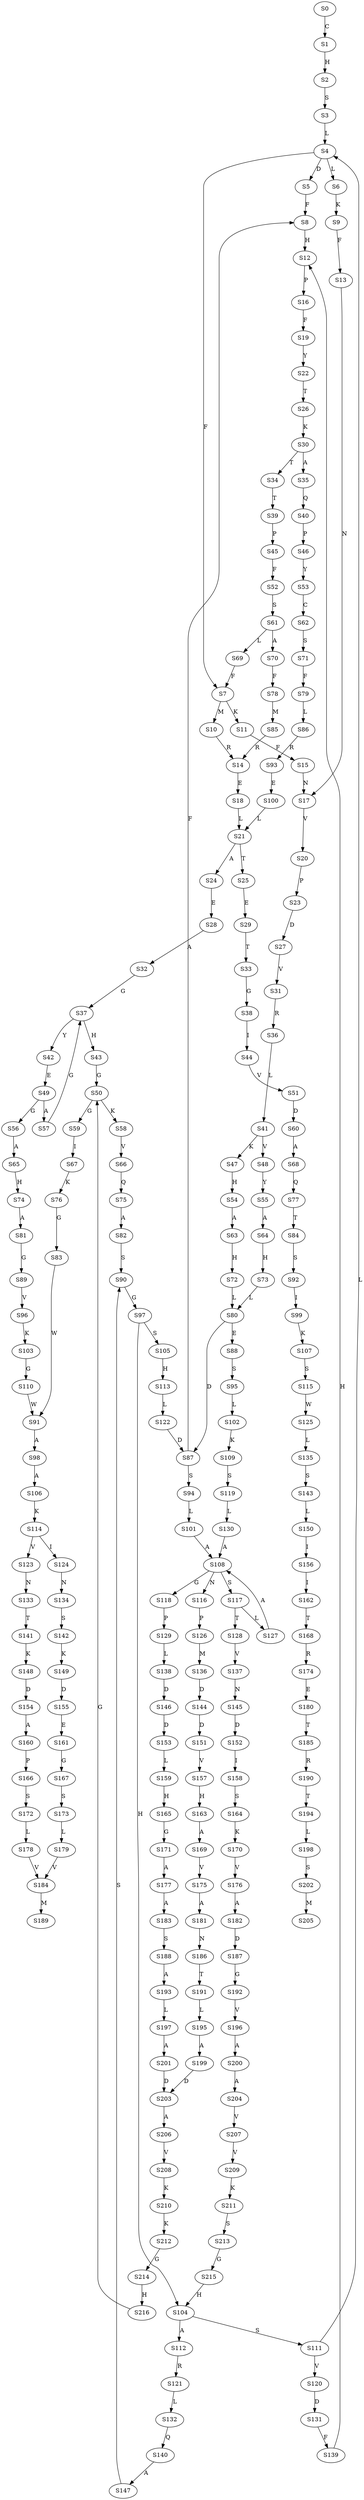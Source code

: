 strict digraph  {
	S0 -> S1 [ label = C ];
	S1 -> S2 [ label = H ];
	S2 -> S3 [ label = S ];
	S3 -> S4 [ label = L ];
	S4 -> S5 [ label = D ];
	S4 -> S6 [ label = L ];
	S4 -> S7 [ label = F ];
	S5 -> S8 [ label = F ];
	S6 -> S9 [ label = K ];
	S7 -> S10 [ label = M ];
	S7 -> S11 [ label = K ];
	S8 -> S12 [ label = H ];
	S9 -> S13 [ label = F ];
	S10 -> S14 [ label = R ];
	S11 -> S15 [ label = F ];
	S12 -> S16 [ label = P ];
	S13 -> S17 [ label = N ];
	S14 -> S18 [ label = E ];
	S15 -> S17 [ label = N ];
	S16 -> S19 [ label = F ];
	S17 -> S20 [ label = V ];
	S18 -> S21 [ label = L ];
	S19 -> S22 [ label = Y ];
	S20 -> S23 [ label = P ];
	S21 -> S24 [ label = A ];
	S21 -> S25 [ label = T ];
	S22 -> S26 [ label = T ];
	S23 -> S27 [ label = D ];
	S24 -> S28 [ label = E ];
	S25 -> S29 [ label = E ];
	S26 -> S30 [ label = K ];
	S27 -> S31 [ label = V ];
	S28 -> S32 [ label = A ];
	S29 -> S33 [ label = T ];
	S30 -> S34 [ label = T ];
	S30 -> S35 [ label = A ];
	S31 -> S36 [ label = R ];
	S32 -> S37 [ label = G ];
	S33 -> S38 [ label = G ];
	S34 -> S39 [ label = T ];
	S35 -> S40 [ label = Q ];
	S36 -> S41 [ label = L ];
	S37 -> S42 [ label = Y ];
	S37 -> S43 [ label = H ];
	S38 -> S44 [ label = I ];
	S39 -> S45 [ label = P ];
	S40 -> S46 [ label = P ];
	S41 -> S47 [ label = K ];
	S41 -> S48 [ label = V ];
	S42 -> S49 [ label = E ];
	S43 -> S50 [ label = G ];
	S44 -> S51 [ label = V ];
	S45 -> S52 [ label = F ];
	S46 -> S53 [ label = Y ];
	S47 -> S54 [ label = H ];
	S48 -> S55 [ label = Y ];
	S49 -> S56 [ label = G ];
	S49 -> S57 [ label = A ];
	S50 -> S58 [ label = K ];
	S50 -> S59 [ label = G ];
	S51 -> S60 [ label = D ];
	S52 -> S61 [ label = S ];
	S53 -> S62 [ label = C ];
	S54 -> S63 [ label = A ];
	S55 -> S64 [ label = A ];
	S56 -> S65 [ label = A ];
	S57 -> S37 [ label = G ];
	S58 -> S66 [ label = V ];
	S59 -> S67 [ label = I ];
	S60 -> S68 [ label = A ];
	S61 -> S69 [ label = L ];
	S61 -> S70 [ label = A ];
	S62 -> S71 [ label = S ];
	S63 -> S72 [ label = H ];
	S64 -> S73 [ label = H ];
	S65 -> S74 [ label = H ];
	S66 -> S75 [ label = Q ];
	S67 -> S76 [ label = K ];
	S68 -> S77 [ label = Q ];
	S69 -> S7 [ label = F ];
	S70 -> S78 [ label = F ];
	S71 -> S79 [ label = F ];
	S72 -> S80 [ label = L ];
	S73 -> S80 [ label = L ];
	S74 -> S81 [ label = A ];
	S75 -> S82 [ label = A ];
	S76 -> S83 [ label = G ];
	S77 -> S84 [ label = T ];
	S78 -> S85 [ label = M ];
	S79 -> S86 [ label = L ];
	S80 -> S87 [ label = D ];
	S80 -> S88 [ label = E ];
	S81 -> S89 [ label = G ];
	S82 -> S90 [ label = S ];
	S83 -> S91 [ label = W ];
	S84 -> S92 [ label = S ];
	S85 -> S14 [ label = R ];
	S86 -> S93 [ label = R ];
	S87 -> S94 [ label = S ];
	S87 -> S8 [ label = F ];
	S88 -> S95 [ label = S ];
	S89 -> S96 [ label = V ];
	S90 -> S97 [ label = G ];
	S91 -> S98 [ label = A ];
	S92 -> S99 [ label = I ];
	S93 -> S100 [ label = E ];
	S94 -> S101 [ label = L ];
	S95 -> S102 [ label = L ];
	S96 -> S103 [ label = K ];
	S97 -> S104 [ label = H ];
	S97 -> S105 [ label = S ];
	S98 -> S106 [ label = A ];
	S99 -> S107 [ label = K ];
	S100 -> S21 [ label = L ];
	S101 -> S108 [ label = A ];
	S102 -> S109 [ label = K ];
	S103 -> S110 [ label = G ];
	S104 -> S111 [ label = S ];
	S104 -> S112 [ label = A ];
	S105 -> S113 [ label = H ];
	S106 -> S114 [ label = K ];
	S107 -> S115 [ label = S ];
	S108 -> S116 [ label = N ];
	S108 -> S117 [ label = S ];
	S108 -> S118 [ label = G ];
	S109 -> S119 [ label = S ];
	S110 -> S91 [ label = W ];
	S111 -> S4 [ label = L ];
	S111 -> S120 [ label = V ];
	S112 -> S121 [ label = R ];
	S113 -> S122 [ label = L ];
	S114 -> S123 [ label = V ];
	S114 -> S124 [ label = I ];
	S115 -> S125 [ label = W ];
	S116 -> S126 [ label = P ];
	S117 -> S127 [ label = L ];
	S117 -> S128 [ label = T ];
	S118 -> S129 [ label = P ];
	S119 -> S130 [ label = L ];
	S120 -> S131 [ label = D ];
	S121 -> S132 [ label = L ];
	S122 -> S87 [ label = D ];
	S123 -> S133 [ label = N ];
	S124 -> S134 [ label = N ];
	S125 -> S135 [ label = L ];
	S126 -> S136 [ label = M ];
	S127 -> S108 [ label = A ];
	S128 -> S137 [ label = V ];
	S129 -> S138 [ label = L ];
	S130 -> S108 [ label = A ];
	S131 -> S139 [ label = F ];
	S132 -> S140 [ label = Q ];
	S133 -> S141 [ label = T ];
	S134 -> S142 [ label = S ];
	S135 -> S143 [ label = S ];
	S136 -> S144 [ label = D ];
	S137 -> S145 [ label = N ];
	S138 -> S146 [ label = D ];
	S139 -> S12 [ label = H ];
	S140 -> S147 [ label = A ];
	S141 -> S148 [ label = K ];
	S142 -> S149 [ label = K ];
	S143 -> S150 [ label = L ];
	S144 -> S151 [ label = D ];
	S145 -> S152 [ label = D ];
	S146 -> S153 [ label = D ];
	S147 -> S90 [ label = S ];
	S148 -> S154 [ label = D ];
	S149 -> S155 [ label = D ];
	S150 -> S156 [ label = I ];
	S151 -> S157 [ label = V ];
	S152 -> S158 [ label = I ];
	S153 -> S159 [ label = L ];
	S154 -> S160 [ label = A ];
	S155 -> S161 [ label = E ];
	S156 -> S162 [ label = I ];
	S157 -> S163 [ label = H ];
	S158 -> S164 [ label = S ];
	S159 -> S165 [ label = H ];
	S160 -> S166 [ label = P ];
	S161 -> S167 [ label = G ];
	S162 -> S168 [ label = T ];
	S163 -> S169 [ label = A ];
	S164 -> S170 [ label = K ];
	S165 -> S171 [ label = G ];
	S166 -> S172 [ label = S ];
	S167 -> S173 [ label = S ];
	S168 -> S174 [ label = R ];
	S169 -> S175 [ label = V ];
	S170 -> S176 [ label = V ];
	S171 -> S177 [ label = A ];
	S172 -> S178 [ label = L ];
	S173 -> S179 [ label = L ];
	S174 -> S180 [ label = E ];
	S175 -> S181 [ label = A ];
	S176 -> S182 [ label = A ];
	S177 -> S183 [ label = A ];
	S178 -> S184 [ label = V ];
	S179 -> S184 [ label = V ];
	S180 -> S185 [ label = T ];
	S181 -> S186 [ label = N ];
	S182 -> S187 [ label = D ];
	S183 -> S188 [ label = S ];
	S184 -> S189 [ label = M ];
	S185 -> S190 [ label = R ];
	S186 -> S191 [ label = T ];
	S187 -> S192 [ label = G ];
	S188 -> S193 [ label = A ];
	S190 -> S194 [ label = T ];
	S191 -> S195 [ label = L ];
	S192 -> S196 [ label = V ];
	S193 -> S197 [ label = L ];
	S194 -> S198 [ label = L ];
	S195 -> S199 [ label = A ];
	S196 -> S200 [ label = A ];
	S197 -> S201 [ label = A ];
	S198 -> S202 [ label = S ];
	S199 -> S203 [ label = D ];
	S200 -> S204 [ label = A ];
	S201 -> S203 [ label = D ];
	S202 -> S205 [ label = M ];
	S203 -> S206 [ label = A ];
	S204 -> S207 [ label = V ];
	S206 -> S208 [ label = V ];
	S207 -> S209 [ label = V ];
	S208 -> S210 [ label = K ];
	S209 -> S211 [ label = K ];
	S210 -> S212 [ label = K ];
	S211 -> S213 [ label = S ];
	S212 -> S214 [ label = G ];
	S213 -> S215 [ label = G ];
	S214 -> S216 [ label = H ];
	S215 -> S104 [ label = H ];
	S216 -> S50 [ label = G ];
}
